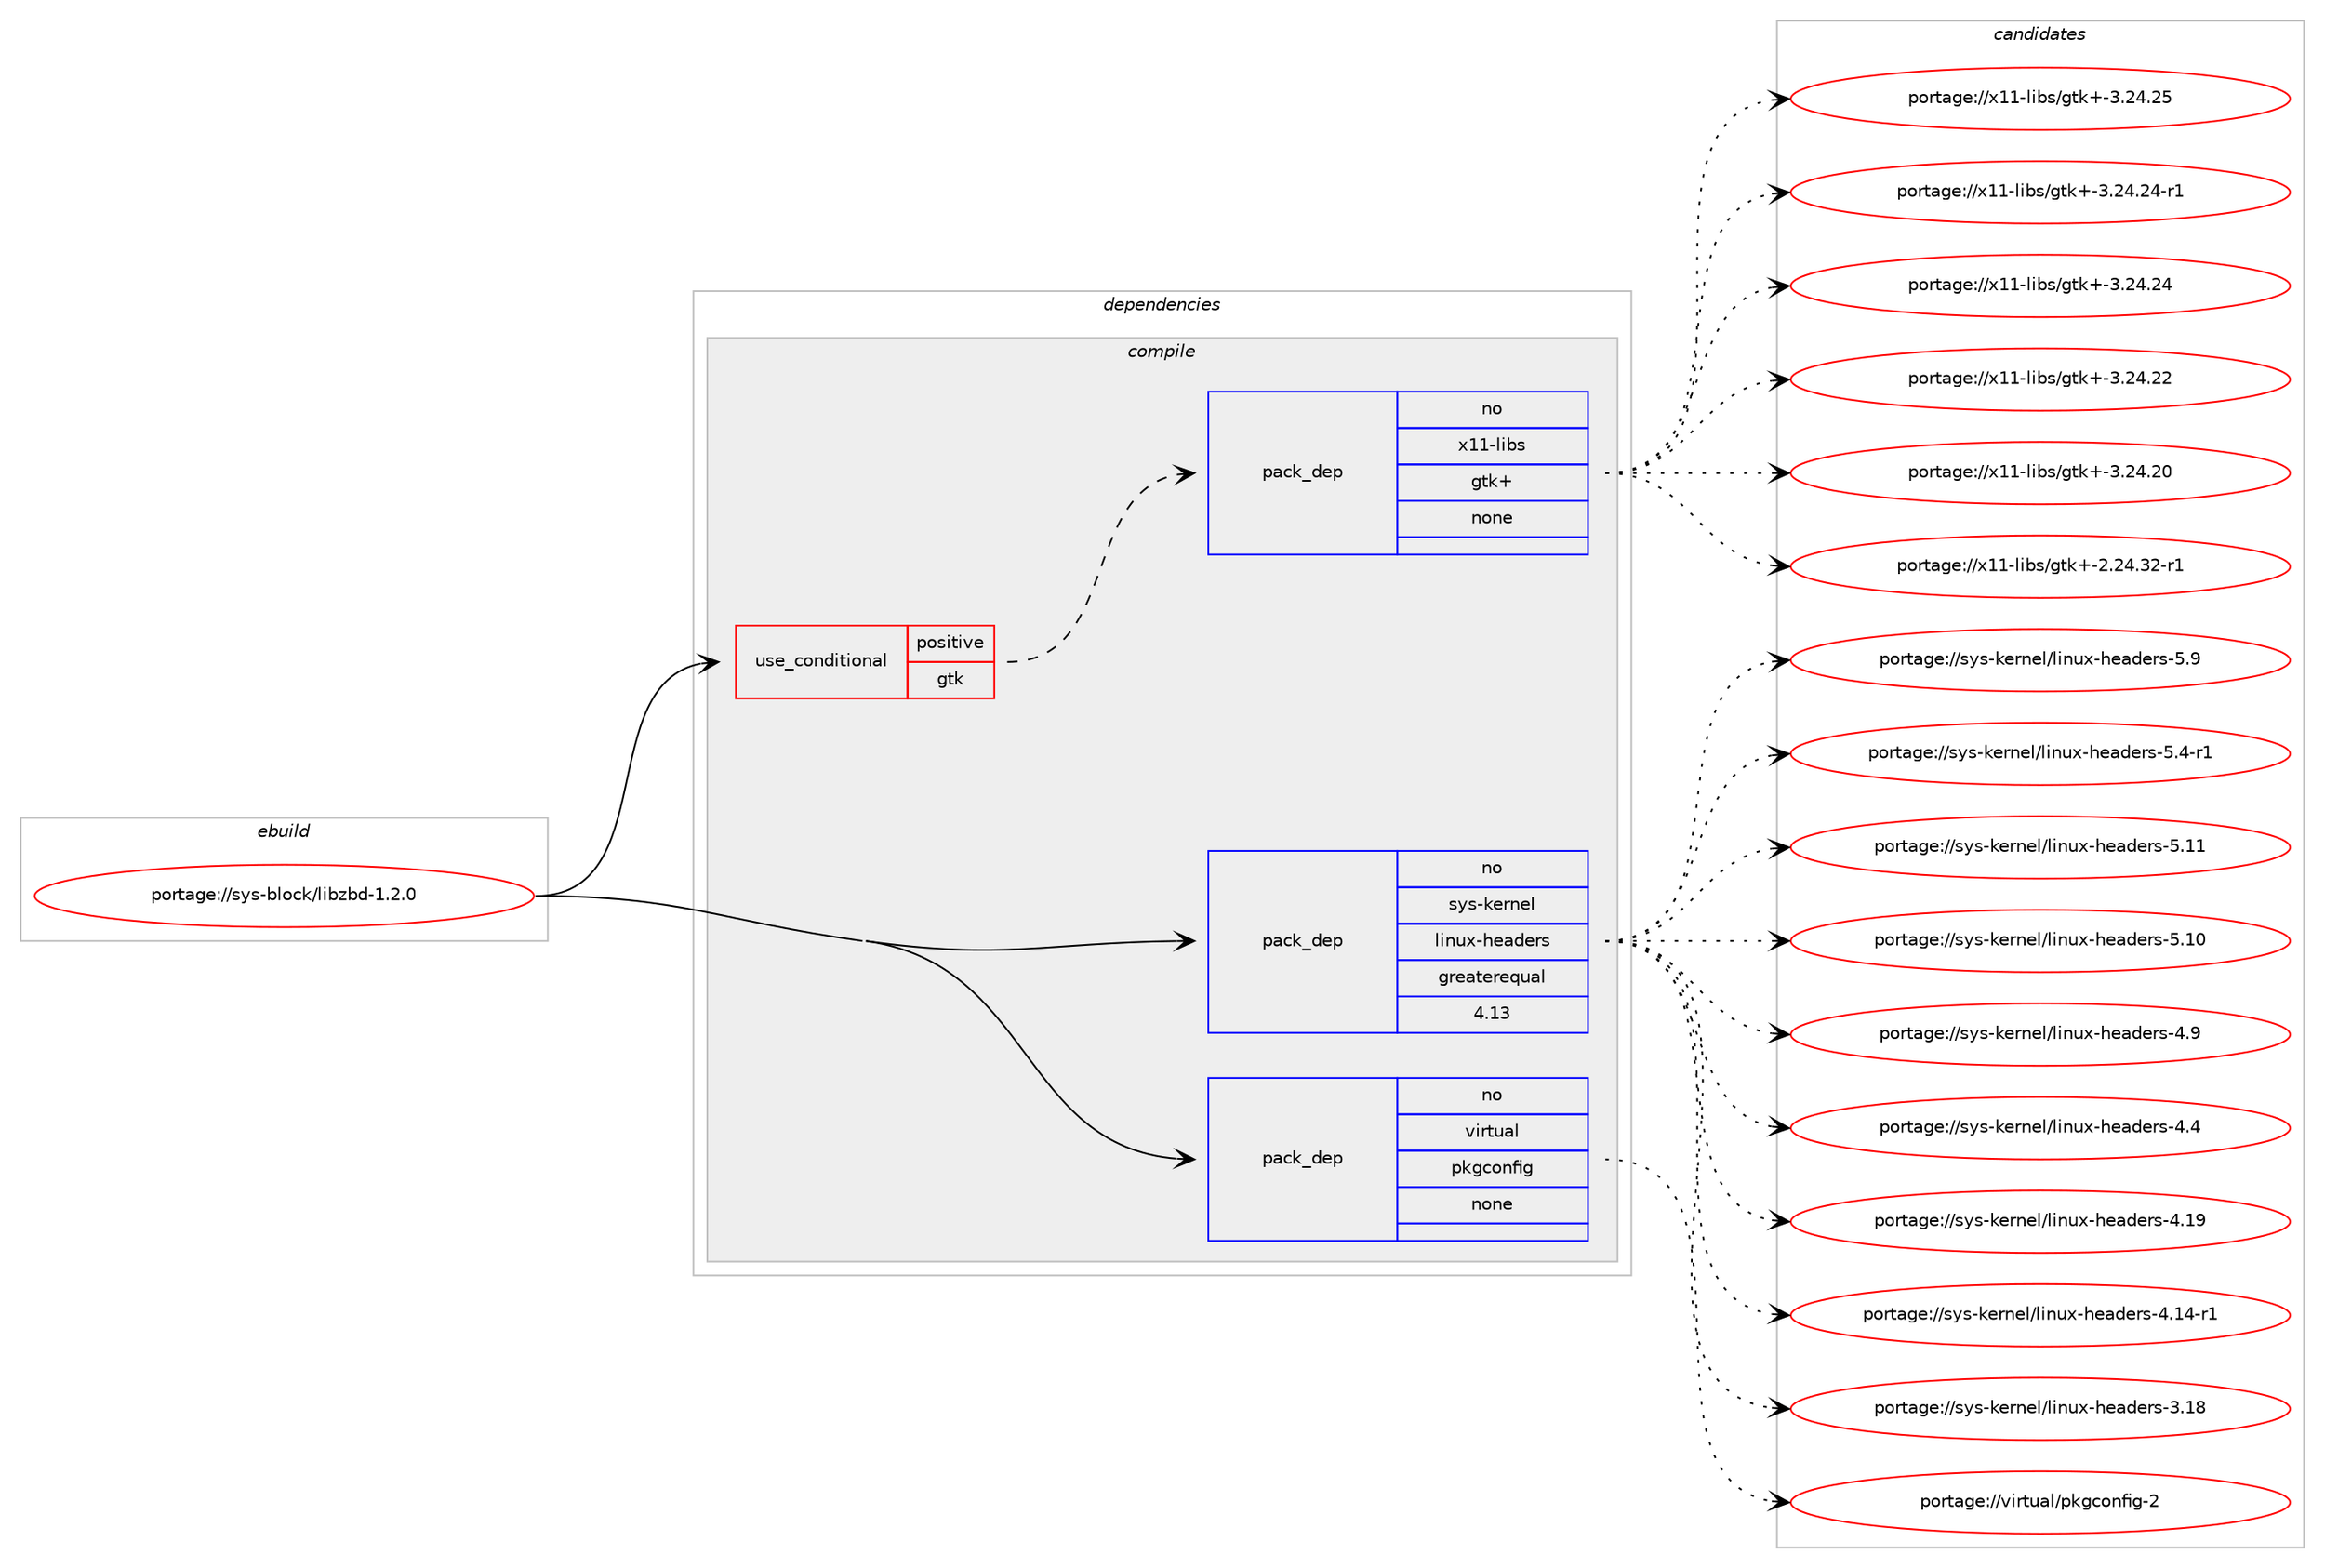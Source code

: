 digraph prolog {

# *************
# Graph options
# *************

newrank=true;
concentrate=true;
compound=true;
graph [rankdir=LR,fontname=Helvetica,fontsize=10,ranksep=1.5];#, ranksep=2.5, nodesep=0.2];
edge  [arrowhead=vee];
node  [fontname=Helvetica,fontsize=10];

# **********
# The ebuild
# **********

subgraph cluster_leftcol {
color=gray;
rank=same;
label=<<i>ebuild</i>>;
id [label="portage://sys-block/libzbd-1.2.0", color=red, width=4, href="../sys-block/libzbd-1.2.0.svg"];
}

# ****************
# The dependencies
# ****************

subgraph cluster_midcol {
color=gray;
label=<<i>dependencies</i>>;
subgraph cluster_compile {
fillcolor="#eeeeee";
style=filled;
label=<<i>compile</i>>;
subgraph cond1379 {
dependency5765 [label=<<TABLE BORDER="0" CELLBORDER="1" CELLSPACING="0" CELLPADDING="4"><TR><TD ROWSPAN="3" CELLPADDING="10">use_conditional</TD></TR><TR><TD>positive</TD></TR><TR><TD>gtk</TD></TR></TABLE>>, shape=none, color=red];
subgraph pack4312 {
dependency5766 [label=<<TABLE BORDER="0" CELLBORDER="1" CELLSPACING="0" CELLPADDING="4" WIDTH="220"><TR><TD ROWSPAN="6" CELLPADDING="30">pack_dep</TD></TR><TR><TD WIDTH="110">no</TD></TR><TR><TD>x11-libs</TD></TR><TR><TD>gtk+</TD></TR><TR><TD>none</TD></TR><TR><TD></TD></TR></TABLE>>, shape=none, color=blue];
}
dependency5765:e -> dependency5766:w [weight=20,style="dashed",arrowhead="vee"];
}
id:e -> dependency5765:w [weight=20,style="solid",arrowhead="vee"];
subgraph pack4313 {
dependency5767 [label=<<TABLE BORDER="0" CELLBORDER="1" CELLSPACING="0" CELLPADDING="4" WIDTH="220"><TR><TD ROWSPAN="6" CELLPADDING="30">pack_dep</TD></TR><TR><TD WIDTH="110">no</TD></TR><TR><TD>sys-kernel</TD></TR><TR><TD>linux-headers</TD></TR><TR><TD>greaterequal</TD></TR><TR><TD>4.13</TD></TR></TABLE>>, shape=none, color=blue];
}
id:e -> dependency5767:w [weight=20,style="solid",arrowhead="vee"];
subgraph pack4314 {
dependency5768 [label=<<TABLE BORDER="0" CELLBORDER="1" CELLSPACING="0" CELLPADDING="4" WIDTH="220"><TR><TD ROWSPAN="6" CELLPADDING="30">pack_dep</TD></TR><TR><TD WIDTH="110">no</TD></TR><TR><TD>virtual</TD></TR><TR><TD>pkgconfig</TD></TR><TR><TD>none</TD></TR><TR><TD></TD></TR></TABLE>>, shape=none, color=blue];
}
id:e -> dependency5768:w [weight=20,style="solid",arrowhead="vee"];
}
subgraph cluster_compileandrun {
fillcolor="#eeeeee";
style=filled;
label=<<i>compile and run</i>>;
}
subgraph cluster_run {
fillcolor="#eeeeee";
style=filled;
label=<<i>run</i>>;
}
}

# **************
# The candidates
# **************

subgraph cluster_choices {
rank=same;
color=gray;
label=<<i>candidates</i>>;

subgraph choice4312 {
color=black;
nodesep=1;
choice1204949451081059811547103116107434551465052465053 [label="portage://x11-libs/gtk+-3.24.25", color=red, width=4,href="../x11-libs/gtk+-3.24.25.svg"];
choice12049494510810598115471031161074345514650524650524511449 [label="portage://x11-libs/gtk+-3.24.24-r1", color=red, width=4,href="../x11-libs/gtk+-3.24.24-r1.svg"];
choice1204949451081059811547103116107434551465052465052 [label="portage://x11-libs/gtk+-3.24.24", color=red, width=4,href="../x11-libs/gtk+-3.24.24.svg"];
choice1204949451081059811547103116107434551465052465050 [label="portage://x11-libs/gtk+-3.24.22", color=red, width=4,href="../x11-libs/gtk+-3.24.22.svg"];
choice1204949451081059811547103116107434551465052465048 [label="portage://x11-libs/gtk+-3.24.20", color=red, width=4,href="../x11-libs/gtk+-3.24.20.svg"];
choice12049494510810598115471031161074345504650524651504511449 [label="portage://x11-libs/gtk+-2.24.32-r1", color=red, width=4,href="../x11-libs/gtk+-2.24.32-r1.svg"];
dependency5766:e -> choice1204949451081059811547103116107434551465052465053:w [style=dotted,weight="100"];
dependency5766:e -> choice12049494510810598115471031161074345514650524650524511449:w [style=dotted,weight="100"];
dependency5766:e -> choice1204949451081059811547103116107434551465052465052:w [style=dotted,weight="100"];
dependency5766:e -> choice1204949451081059811547103116107434551465052465050:w [style=dotted,weight="100"];
dependency5766:e -> choice1204949451081059811547103116107434551465052465048:w [style=dotted,weight="100"];
dependency5766:e -> choice12049494510810598115471031161074345504650524651504511449:w [style=dotted,weight="100"];
}
subgraph choice4313 {
color=black;
nodesep=1;
choice1151211154510710111411010110847108105110117120451041019710010111411545534657 [label="portage://sys-kernel/linux-headers-5.9", color=red, width=4,href="../sys-kernel/linux-headers-5.9.svg"];
choice11512111545107101114110101108471081051101171204510410197100101114115455346524511449 [label="portage://sys-kernel/linux-headers-5.4-r1", color=red, width=4,href="../sys-kernel/linux-headers-5.4-r1.svg"];
choice115121115451071011141101011084710810511011712045104101971001011141154553464949 [label="portage://sys-kernel/linux-headers-5.11", color=red, width=4,href="../sys-kernel/linux-headers-5.11.svg"];
choice115121115451071011141101011084710810511011712045104101971001011141154553464948 [label="portage://sys-kernel/linux-headers-5.10", color=red, width=4,href="../sys-kernel/linux-headers-5.10.svg"];
choice1151211154510710111411010110847108105110117120451041019710010111411545524657 [label="portage://sys-kernel/linux-headers-4.9", color=red, width=4,href="../sys-kernel/linux-headers-4.9.svg"];
choice1151211154510710111411010110847108105110117120451041019710010111411545524652 [label="portage://sys-kernel/linux-headers-4.4", color=red, width=4,href="../sys-kernel/linux-headers-4.4.svg"];
choice115121115451071011141101011084710810511011712045104101971001011141154552464957 [label="portage://sys-kernel/linux-headers-4.19", color=red, width=4,href="../sys-kernel/linux-headers-4.19.svg"];
choice1151211154510710111411010110847108105110117120451041019710010111411545524649524511449 [label="portage://sys-kernel/linux-headers-4.14-r1", color=red, width=4,href="../sys-kernel/linux-headers-4.14-r1.svg"];
choice115121115451071011141101011084710810511011712045104101971001011141154551464956 [label="portage://sys-kernel/linux-headers-3.18", color=red, width=4,href="../sys-kernel/linux-headers-3.18.svg"];
dependency5767:e -> choice1151211154510710111411010110847108105110117120451041019710010111411545534657:w [style=dotted,weight="100"];
dependency5767:e -> choice11512111545107101114110101108471081051101171204510410197100101114115455346524511449:w [style=dotted,weight="100"];
dependency5767:e -> choice115121115451071011141101011084710810511011712045104101971001011141154553464949:w [style=dotted,weight="100"];
dependency5767:e -> choice115121115451071011141101011084710810511011712045104101971001011141154553464948:w [style=dotted,weight="100"];
dependency5767:e -> choice1151211154510710111411010110847108105110117120451041019710010111411545524657:w [style=dotted,weight="100"];
dependency5767:e -> choice1151211154510710111411010110847108105110117120451041019710010111411545524652:w [style=dotted,weight="100"];
dependency5767:e -> choice115121115451071011141101011084710810511011712045104101971001011141154552464957:w [style=dotted,weight="100"];
dependency5767:e -> choice1151211154510710111411010110847108105110117120451041019710010111411545524649524511449:w [style=dotted,weight="100"];
dependency5767:e -> choice115121115451071011141101011084710810511011712045104101971001011141154551464956:w [style=dotted,weight="100"];
}
subgraph choice4314 {
color=black;
nodesep=1;
choice1181051141161179710847112107103991111101021051034550 [label="portage://virtual/pkgconfig-2", color=red, width=4,href="../virtual/pkgconfig-2.svg"];
dependency5768:e -> choice1181051141161179710847112107103991111101021051034550:w [style=dotted,weight="100"];
}
}

}
